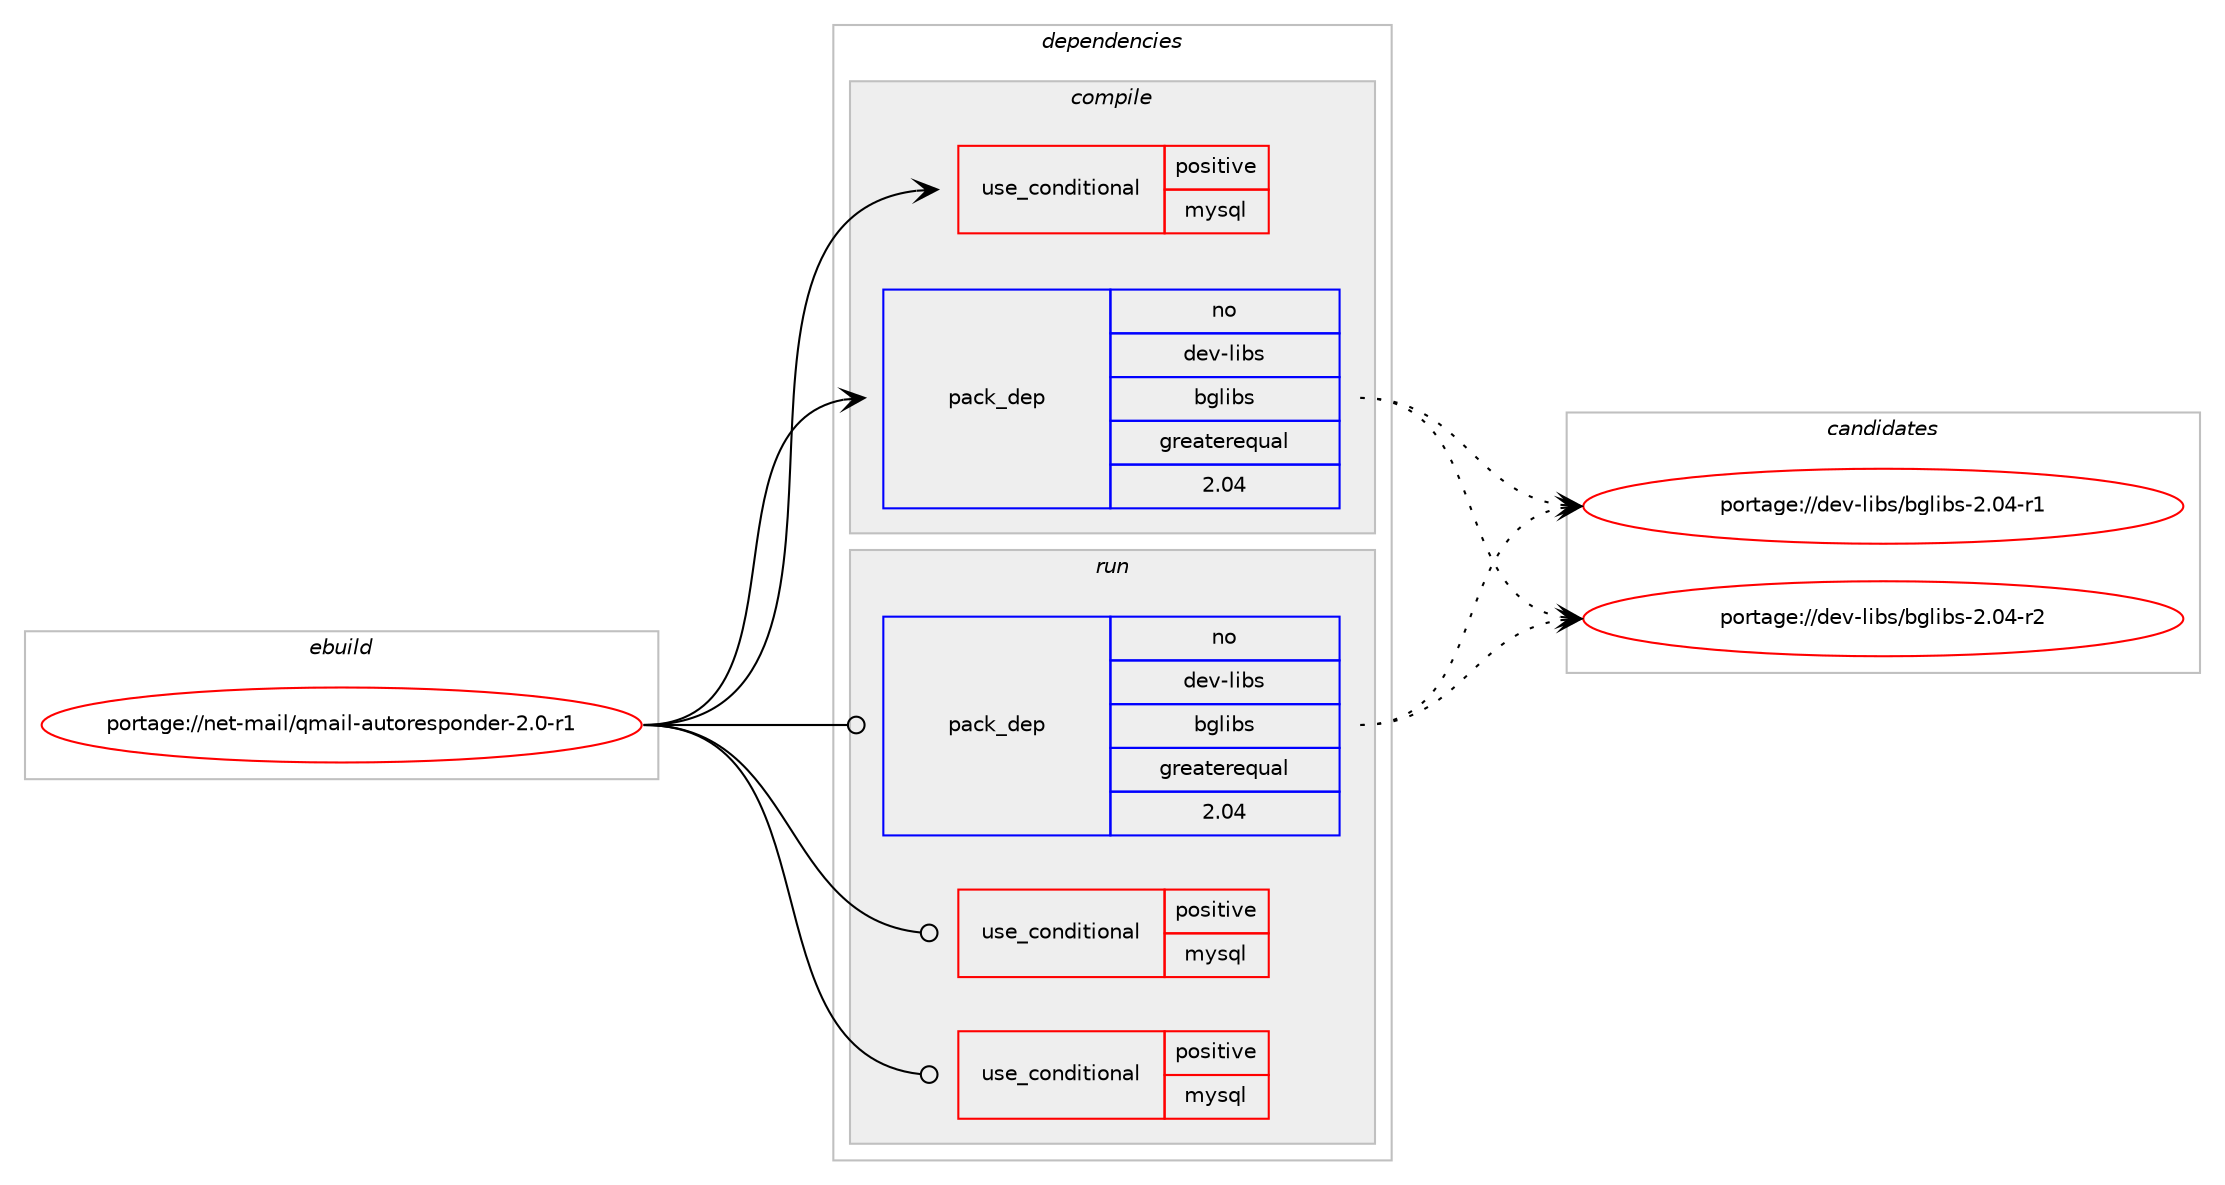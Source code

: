 digraph prolog {

# *************
# Graph options
# *************

newrank=true;
concentrate=true;
compound=true;
graph [rankdir=LR,fontname=Helvetica,fontsize=10,ranksep=1.5];#, ranksep=2.5, nodesep=0.2];
edge  [arrowhead=vee];
node  [fontname=Helvetica,fontsize=10];

# **********
# The ebuild
# **********

subgraph cluster_leftcol {
color=gray;
rank=same;
label=<<i>ebuild</i>>;
id [label="portage://net-mail/qmail-autoresponder-2.0-r1", color=red, width=4, href="../net-mail/qmail-autoresponder-2.0-r1.svg"];
}

# ****************
# The dependencies
# ****************

subgraph cluster_midcol {
color=gray;
label=<<i>dependencies</i>>;
subgraph cluster_compile {
fillcolor="#eeeeee";
style=filled;
label=<<i>compile</i>>;
subgraph cond92914 {
dependency185771 [label=<<TABLE BORDER="0" CELLBORDER="1" CELLSPACING="0" CELLPADDING="4"><TR><TD ROWSPAN="3" CELLPADDING="10">use_conditional</TD></TR><TR><TD>positive</TD></TR><TR><TD>mysql</TD></TR></TABLE>>, shape=none, color=red];
# *** BEGIN UNKNOWN DEPENDENCY TYPE (TODO) ***
# dependency185771 -> package_dependency(portage://net-mail/qmail-autoresponder-2.0-r1,install,no,dev-db,mysql-connector-c,none,[,,],[slot(0),equal],[])
# *** END UNKNOWN DEPENDENCY TYPE (TODO) ***

}
id:e -> dependency185771:w [weight=20,style="solid",arrowhead="vee"];
subgraph pack90248 {
dependency185772 [label=<<TABLE BORDER="0" CELLBORDER="1" CELLSPACING="0" CELLPADDING="4" WIDTH="220"><TR><TD ROWSPAN="6" CELLPADDING="30">pack_dep</TD></TR><TR><TD WIDTH="110">no</TD></TR><TR><TD>dev-libs</TD></TR><TR><TD>bglibs</TD></TR><TR><TD>greaterequal</TD></TR><TR><TD>2.04</TD></TR></TABLE>>, shape=none, color=blue];
}
id:e -> dependency185772:w [weight=20,style="solid",arrowhead="vee"];
}
subgraph cluster_compileandrun {
fillcolor="#eeeeee";
style=filled;
label=<<i>compile and run</i>>;
}
subgraph cluster_run {
fillcolor="#eeeeee";
style=filled;
label=<<i>run</i>>;
subgraph cond92915 {
dependency185773 [label=<<TABLE BORDER="0" CELLBORDER="1" CELLSPACING="0" CELLPADDING="4"><TR><TD ROWSPAN="3" CELLPADDING="10">use_conditional</TD></TR><TR><TD>positive</TD></TR><TR><TD>mysql</TD></TR></TABLE>>, shape=none, color=red];
# *** BEGIN UNKNOWN DEPENDENCY TYPE (TODO) ***
# dependency185773 -> package_dependency(portage://net-mail/qmail-autoresponder-2.0-r1,run,no,dev-db,mysql-connector-c,none,[,,],[slot(0),equal],[])
# *** END UNKNOWN DEPENDENCY TYPE (TODO) ***

}
id:e -> dependency185773:w [weight=20,style="solid",arrowhead="odot"];
subgraph cond92916 {
dependency185774 [label=<<TABLE BORDER="0" CELLBORDER="1" CELLSPACING="0" CELLPADDING="4"><TR><TD ROWSPAN="3" CELLPADDING="10">use_conditional</TD></TR><TR><TD>positive</TD></TR><TR><TD>mysql</TD></TR></TABLE>>, shape=none, color=red];
# *** BEGIN UNKNOWN DEPENDENCY TYPE (TODO) ***
# dependency185774 -> package_dependency(portage://net-mail/qmail-autoresponder-2.0-r1,run,no,virtual,mysql,none,[,,],[],[])
# *** END UNKNOWN DEPENDENCY TYPE (TODO) ***

}
id:e -> dependency185774:w [weight=20,style="solid",arrowhead="odot"];
subgraph pack90249 {
dependency185775 [label=<<TABLE BORDER="0" CELLBORDER="1" CELLSPACING="0" CELLPADDING="4" WIDTH="220"><TR><TD ROWSPAN="6" CELLPADDING="30">pack_dep</TD></TR><TR><TD WIDTH="110">no</TD></TR><TR><TD>dev-libs</TD></TR><TR><TD>bglibs</TD></TR><TR><TD>greaterequal</TD></TR><TR><TD>2.04</TD></TR></TABLE>>, shape=none, color=blue];
}
id:e -> dependency185775:w [weight=20,style="solid",arrowhead="odot"];
# *** BEGIN UNKNOWN DEPENDENCY TYPE (TODO) ***
# id -> package_dependency(portage://net-mail/qmail-autoresponder-2.0-r1,run,no,virtual,qmail,none,[,,],[],[])
# *** END UNKNOWN DEPENDENCY TYPE (TODO) ***

}
}

# **************
# The candidates
# **************

subgraph cluster_choices {
rank=same;
color=gray;
label=<<i>candidates</i>>;

subgraph choice90248 {
color=black;
nodesep=1;
choice100101118451081059811547981031081059811545504648524511449 [label="portage://dev-libs/bglibs-2.04-r1", color=red, width=4,href="../dev-libs/bglibs-2.04-r1.svg"];
choice100101118451081059811547981031081059811545504648524511450 [label="portage://dev-libs/bglibs-2.04-r2", color=red, width=4,href="../dev-libs/bglibs-2.04-r2.svg"];
dependency185772:e -> choice100101118451081059811547981031081059811545504648524511449:w [style=dotted,weight="100"];
dependency185772:e -> choice100101118451081059811547981031081059811545504648524511450:w [style=dotted,weight="100"];
}
subgraph choice90249 {
color=black;
nodesep=1;
choice100101118451081059811547981031081059811545504648524511449 [label="portage://dev-libs/bglibs-2.04-r1", color=red, width=4,href="../dev-libs/bglibs-2.04-r1.svg"];
choice100101118451081059811547981031081059811545504648524511450 [label="portage://dev-libs/bglibs-2.04-r2", color=red, width=4,href="../dev-libs/bglibs-2.04-r2.svg"];
dependency185775:e -> choice100101118451081059811547981031081059811545504648524511449:w [style=dotted,weight="100"];
dependency185775:e -> choice100101118451081059811547981031081059811545504648524511450:w [style=dotted,weight="100"];
}
}

}
